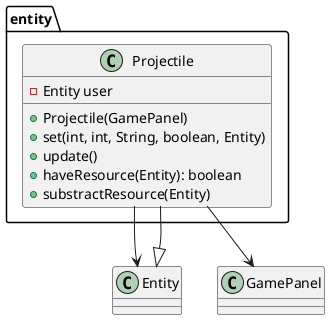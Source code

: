 @startuml Projectile

package entity {
  class Projectile {
    - Entity user
    + Projectile(GamePanel)
    + set(int, int, String, boolean, Entity)
    + update()
    + haveResource(Entity): boolean
    + substractResource(Entity)
  }
}

Projectile --> Entity
Projectile --> GamePanel
Projectile --|> Entity

@enduml
